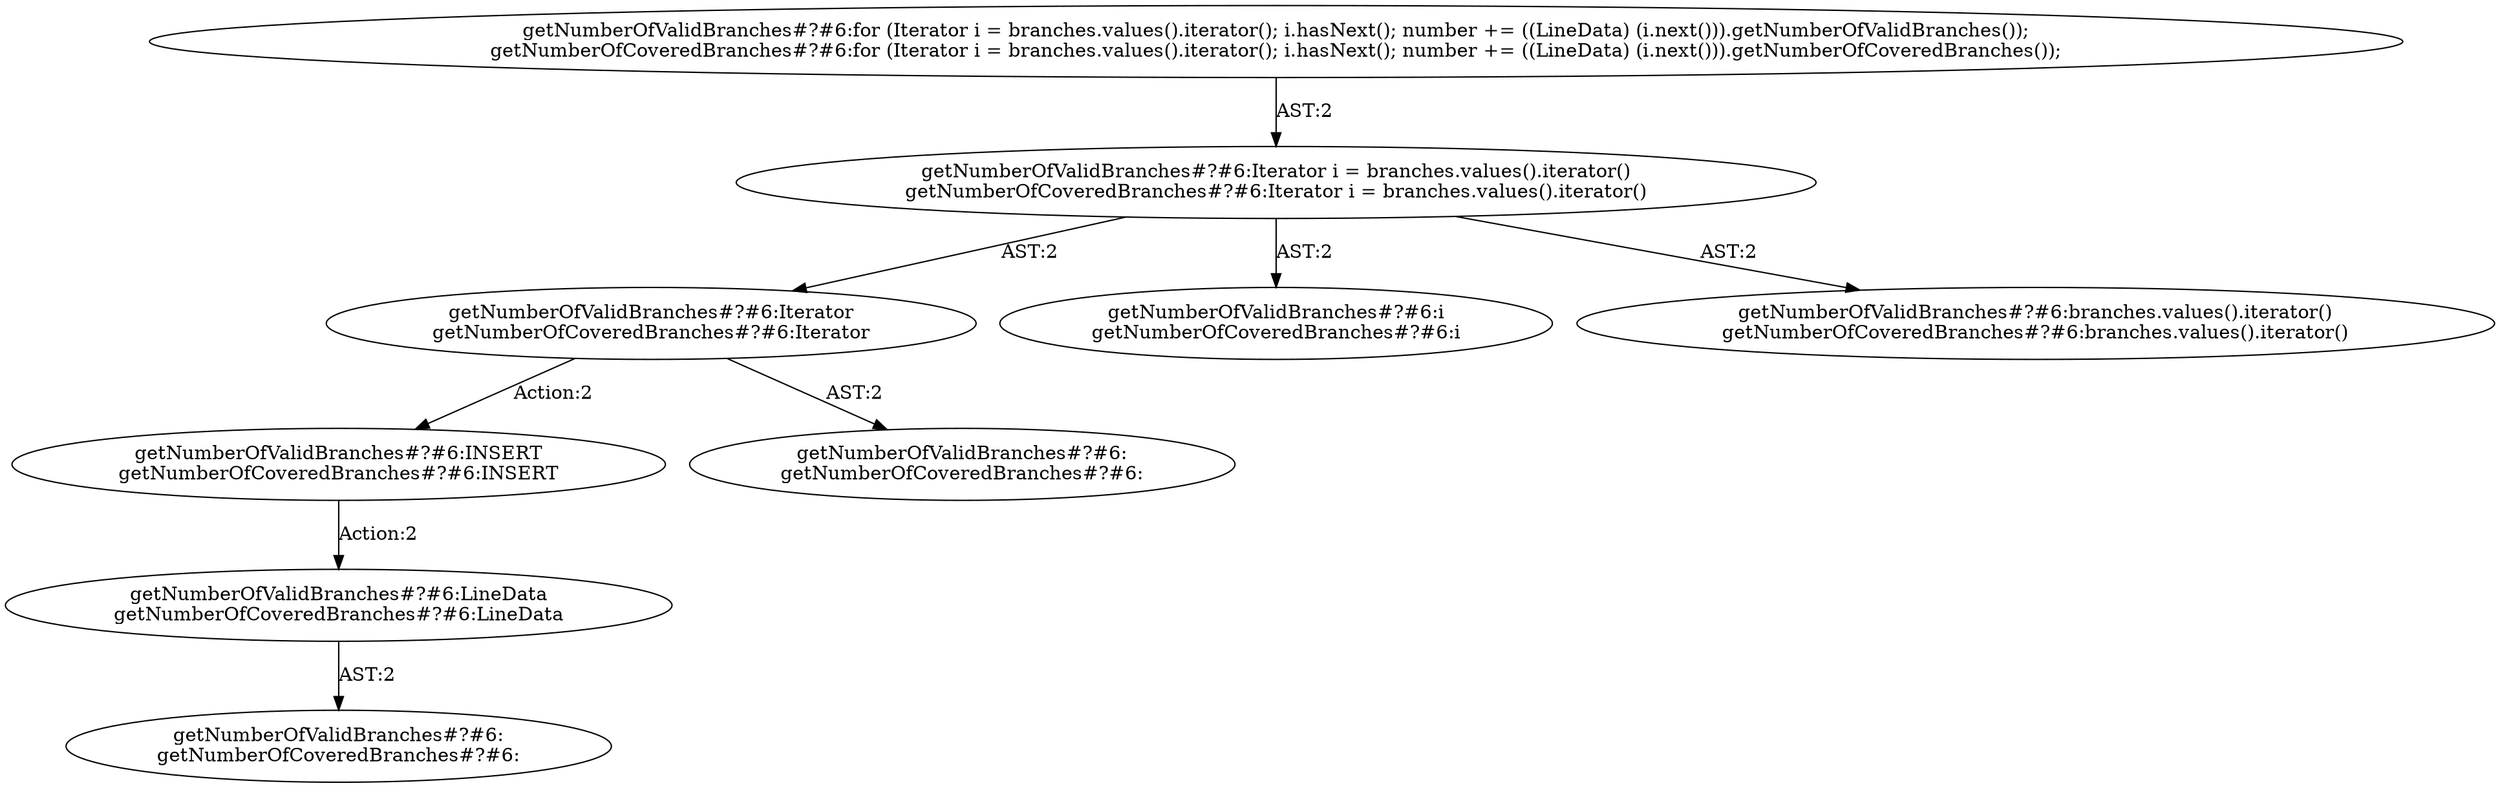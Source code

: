 digraph "Pattern" {
0 [label="getNumberOfValidBranches#?#6:INSERT
getNumberOfCoveredBranches#?#6:INSERT" shape=ellipse]
1 [label="getNumberOfValidBranches#?#6:Iterator
getNumberOfCoveredBranches#?#6:Iterator" shape=ellipse]
2 [label="getNumberOfValidBranches#?#6:Iterator i = branches.values().iterator()
getNumberOfCoveredBranches#?#6:Iterator i = branches.values().iterator()" shape=ellipse]
3 [label="getNumberOfValidBranches#?#6:for (Iterator i = branches.values().iterator(); i.hasNext(); number += ((LineData) (i.next())).getNumberOfValidBranches());
getNumberOfCoveredBranches#?#6:for (Iterator i = branches.values().iterator(); i.hasNext(); number += ((LineData) (i.next())).getNumberOfCoveredBranches());" shape=ellipse]
4 [label="getNumberOfValidBranches#?#6:i
getNumberOfCoveredBranches#?#6:i" shape=ellipse]
5 [label="getNumberOfValidBranches#?#6:branches.values().iterator()
getNumberOfCoveredBranches#?#6:branches.values().iterator()" shape=ellipse]
6 [label="getNumberOfValidBranches#?#6:
getNumberOfCoveredBranches#?#6:" shape=ellipse]
7 [label="getNumberOfValidBranches#?#6:LineData
getNumberOfCoveredBranches#?#6:LineData" shape=ellipse]
8 [label="getNumberOfValidBranches#?#6:
getNumberOfCoveredBranches#?#6:" shape=ellipse]
0 -> 7 [label="Action:2"];
1 -> 0 [label="Action:2"];
1 -> 6 [label="AST:2"];
2 -> 1 [label="AST:2"];
2 -> 4 [label="AST:2"];
2 -> 5 [label="AST:2"];
3 -> 2 [label="AST:2"];
7 -> 8 [label="AST:2"];
}